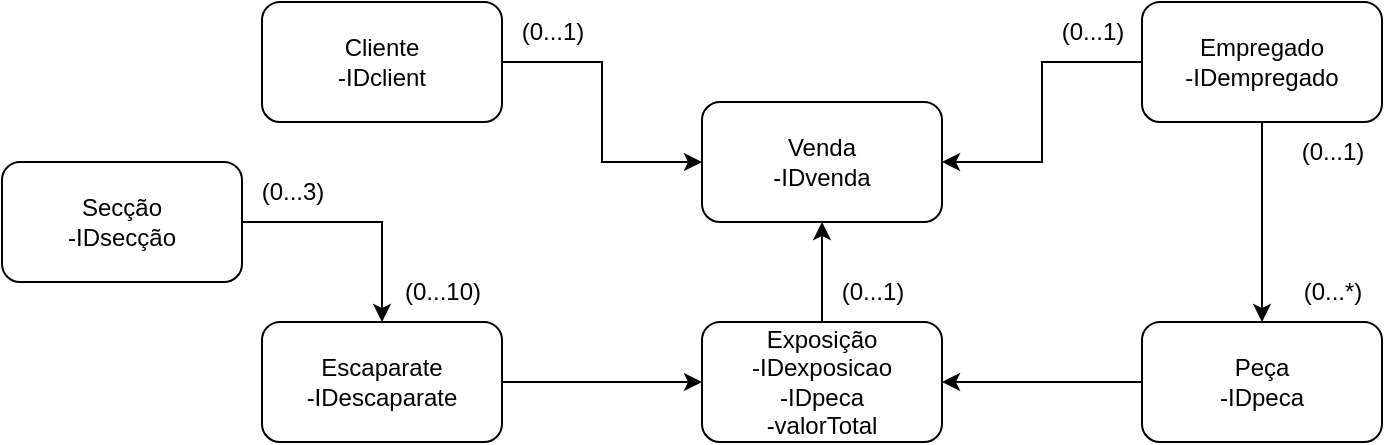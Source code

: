 <mxfile version="21.5.0" type="github">
  <diagram name="Página-1" id="FQ4oKoWQ3YcfksCxjeTG">
    <mxGraphModel dx="1410" dy="650" grid="1" gridSize="10" guides="1" tooltips="1" connect="1" arrows="1" fold="1" page="1" pageScale="1" pageWidth="827" pageHeight="1169" math="0" shadow="0">
      <root>
        <mxCell id="0" />
        <mxCell id="1" parent="0" />
        <mxCell id="I_FHHk4NYhYzfLJYEjTh-3" value="Venda&lt;br&gt;-IDvenda" style="rounded=1;whiteSpace=wrap;html=1;" vertex="1" parent="1">
          <mxGeometry x="380" y="310" width="120" height="60" as="geometry" />
        </mxCell>
        <mxCell id="I_FHHk4NYhYzfLJYEjTh-16" style="edgeStyle=orthogonalEdgeStyle;rounded=0;orthogonalLoop=1;jettySize=auto;html=1;exitX=1;exitY=0.5;exitDx=0;exitDy=0;" edge="1" parent="1" source="I_FHHk4NYhYzfLJYEjTh-4" target="I_FHHk4NYhYzfLJYEjTh-3">
          <mxGeometry relative="1" as="geometry" />
        </mxCell>
        <mxCell id="I_FHHk4NYhYzfLJYEjTh-4" value="Cliente&lt;br&gt;-IDclient" style="rounded=1;whiteSpace=wrap;html=1;" vertex="1" parent="1">
          <mxGeometry x="160" y="260" width="120" height="60" as="geometry" />
        </mxCell>
        <mxCell id="I_FHHk4NYhYzfLJYEjTh-15" style="edgeStyle=orthogonalEdgeStyle;rounded=0;orthogonalLoop=1;jettySize=auto;html=1;exitX=0;exitY=0.5;exitDx=0;exitDy=0;entryX=1;entryY=0.5;entryDx=0;entryDy=0;" edge="1" parent="1" source="I_FHHk4NYhYzfLJYEjTh-5" target="I_FHHk4NYhYzfLJYEjTh-3">
          <mxGeometry relative="1" as="geometry" />
        </mxCell>
        <mxCell id="I_FHHk4NYhYzfLJYEjTh-26" style="edgeStyle=orthogonalEdgeStyle;rounded=0;orthogonalLoop=1;jettySize=auto;html=1;exitX=0.5;exitY=1;exitDx=0;exitDy=0;" edge="1" parent="1" source="I_FHHk4NYhYzfLJYEjTh-5" target="I_FHHk4NYhYzfLJYEjTh-6">
          <mxGeometry relative="1" as="geometry" />
        </mxCell>
        <mxCell id="I_FHHk4NYhYzfLJYEjTh-5" value="Empregado&lt;br&gt;-IDempregado" style="rounded=1;whiteSpace=wrap;html=1;" vertex="1" parent="1">
          <mxGeometry x="600" y="260" width="120" height="60" as="geometry" />
        </mxCell>
        <mxCell id="I_FHHk4NYhYzfLJYEjTh-25" style="edgeStyle=orthogonalEdgeStyle;rounded=0;orthogonalLoop=1;jettySize=auto;html=1;exitX=0;exitY=0.5;exitDx=0;exitDy=0;entryX=1;entryY=0.5;entryDx=0;entryDy=0;" edge="1" parent="1" source="I_FHHk4NYhYzfLJYEjTh-6" target="I_FHHk4NYhYzfLJYEjTh-7">
          <mxGeometry relative="1" as="geometry" />
        </mxCell>
        <mxCell id="I_FHHk4NYhYzfLJYEjTh-6" value="Peça&lt;br&gt;-IDpeca" style="rounded=1;whiteSpace=wrap;html=1;" vertex="1" parent="1">
          <mxGeometry x="600" y="420" width="120" height="60" as="geometry" />
        </mxCell>
        <mxCell id="I_FHHk4NYhYzfLJYEjTh-17" style="edgeStyle=orthogonalEdgeStyle;rounded=0;orthogonalLoop=1;jettySize=auto;html=1;exitX=0.5;exitY=0;exitDx=0;exitDy=0;entryX=0.5;entryY=1;entryDx=0;entryDy=0;" edge="1" parent="1" source="I_FHHk4NYhYzfLJYEjTh-7" target="I_FHHk4NYhYzfLJYEjTh-3">
          <mxGeometry relative="1" as="geometry" />
        </mxCell>
        <mxCell id="I_FHHk4NYhYzfLJYEjTh-7" value="Exposição&lt;br&gt;-IDexposicao&lt;br&gt;-IDpeca&lt;br&gt;-valorTotal" style="rounded=1;whiteSpace=wrap;html=1;" vertex="1" parent="1">
          <mxGeometry x="380" y="420" width="120" height="60" as="geometry" />
        </mxCell>
        <mxCell id="I_FHHk4NYhYzfLJYEjTh-11" style="edgeStyle=orthogonalEdgeStyle;rounded=0;orthogonalLoop=1;jettySize=auto;html=1;exitX=1;exitY=0.5;exitDx=0;exitDy=0;" edge="1" parent="1" source="I_FHHk4NYhYzfLJYEjTh-8" target="I_FHHk4NYhYzfLJYEjTh-7">
          <mxGeometry relative="1" as="geometry" />
        </mxCell>
        <mxCell id="I_FHHk4NYhYzfLJYEjTh-8" value="Escaparate&lt;br&gt;-IDescaparate" style="rounded=1;whiteSpace=wrap;html=1;" vertex="1" parent="1">
          <mxGeometry x="160" y="420" width="120" height="60" as="geometry" />
        </mxCell>
        <mxCell id="I_FHHk4NYhYzfLJYEjTh-10" style="edgeStyle=orthogonalEdgeStyle;rounded=0;orthogonalLoop=1;jettySize=auto;html=1;" edge="1" parent="1" source="I_FHHk4NYhYzfLJYEjTh-9" target="I_FHHk4NYhYzfLJYEjTh-8">
          <mxGeometry relative="1" as="geometry" />
        </mxCell>
        <mxCell id="I_FHHk4NYhYzfLJYEjTh-9" value="Secção&lt;br&gt;-IDsecção" style="rounded=1;whiteSpace=wrap;html=1;" vertex="1" parent="1">
          <mxGeometry x="30" y="340" width="120" height="60" as="geometry" />
        </mxCell>
        <mxCell id="I_FHHk4NYhYzfLJYEjTh-19" value="(0...1)" style="text;html=1;align=center;verticalAlign=middle;resizable=0;points=[];autosize=1;strokeColor=none;fillColor=none;" vertex="1" parent="1">
          <mxGeometry x="440" y="390" width="50" height="30" as="geometry" />
        </mxCell>
        <mxCell id="I_FHHk4NYhYzfLJYEjTh-20" value="(0...1)" style="text;html=1;align=center;verticalAlign=middle;resizable=0;points=[];autosize=1;strokeColor=none;fillColor=none;" vertex="1" parent="1">
          <mxGeometry x="280" y="260" width="50" height="30" as="geometry" />
        </mxCell>
        <mxCell id="I_FHHk4NYhYzfLJYEjTh-21" value="(0...*)" style="text;html=1;align=center;verticalAlign=middle;resizable=0;points=[];autosize=1;strokeColor=none;fillColor=none;" vertex="1" parent="1">
          <mxGeometry x="670" y="390" width="50" height="30" as="geometry" />
        </mxCell>
        <mxCell id="I_FHHk4NYhYzfLJYEjTh-22" value="(0...1)" style="text;html=1;align=center;verticalAlign=middle;resizable=0;points=[];autosize=1;strokeColor=none;fillColor=none;" vertex="1" parent="1">
          <mxGeometry x="670" y="320" width="50" height="30" as="geometry" />
        </mxCell>
        <mxCell id="I_FHHk4NYhYzfLJYEjTh-23" value="(0...10)" style="text;html=1;align=center;verticalAlign=middle;resizable=0;points=[];autosize=1;strokeColor=none;fillColor=none;" vertex="1" parent="1">
          <mxGeometry x="220" y="390" width="60" height="30" as="geometry" />
        </mxCell>
        <mxCell id="I_FHHk4NYhYzfLJYEjTh-24" value="(0...3)" style="text;html=1;align=center;verticalAlign=middle;resizable=0;points=[];autosize=1;strokeColor=none;fillColor=none;" vertex="1" parent="1">
          <mxGeometry x="150" y="340" width="50" height="30" as="geometry" />
        </mxCell>
        <mxCell id="I_FHHk4NYhYzfLJYEjTh-27" value="(0...1)" style="text;html=1;align=center;verticalAlign=middle;resizable=0;points=[];autosize=1;strokeColor=none;fillColor=none;" vertex="1" parent="1">
          <mxGeometry x="550" y="260" width="50" height="30" as="geometry" />
        </mxCell>
      </root>
    </mxGraphModel>
  </diagram>
</mxfile>
